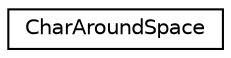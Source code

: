 digraph "类继承关系图"
{
 // INTERACTIVE_SVG=YES
 // LATEX_PDF_SIZE
  edge [fontname="Helvetica",fontsize="10",labelfontname="Helvetica",labelfontsize="10"];
  node [fontname="Helvetica",fontsize="10",shape=record];
  rankdir="LR";
  Node0 [label="CharAroundSpace",height=0.2,width=0.4,color="black", fillcolor="white", style="filled",URL="$da/d46/struct_char_around_space.html",tooltip=" "];
}

